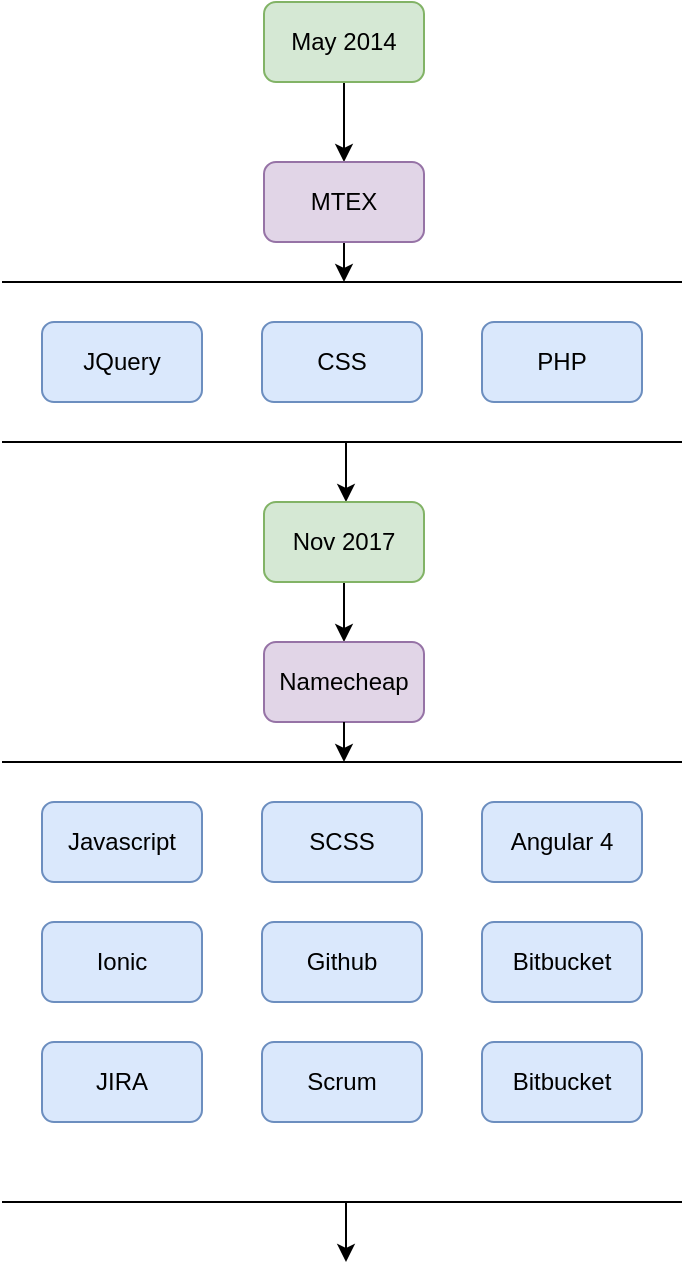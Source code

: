 <mxfile version="13.7.7" type="github">
  <diagram id="0FglJE-gf8vtT3oOQZ-4" name="Page-1">
    <mxGraphModel dx="652" dy="441" grid="1" gridSize="10" guides="1" tooltips="1" connect="1" arrows="1" fold="1" page="1" pageScale="1" pageWidth="850" pageHeight="1100" math="0" shadow="0">
      <root>
        <mxCell id="0" />
        <mxCell id="1" parent="0" />
        <mxCell id="JDqfd6o8wtK1HqEUDn-R-7" style="edgeStyle=orthogonalEdgeStyle;rounded=0;orthogonalLoop=1;jettySize=auto;html=1;exitX=0.5;exitY=1;exitDx=0;exitDy=0;" edge="1" parent="1">
          <mxGeometry relative="1" as="geometry">
            <mxPoint x="405" y="160" as="targetPoint" />
            <mxPoint x="405" y="140" as="sourcePoint" />
          </mxGeometry>
        </mxCell>
        <mxCell id="JDqfd6o8wtK1HqEUDn-R-11" value="" style="edgeStyle=orthogonalEdgeStyle;rounded=0;orthogonalLoop=1;jettySize=auto;html=1;" edge="1" parent="1" source="JDqfd6o8wtK1HqEUDn-R-1" target="JDqfd6o8wtK1HqEUDn-R-10">
          <mxGeometry relative="1" as="geometry" />
        </mxCell>
        <mxCell id="JDqfd6o8wtK1HqEUDn-R-1" value="May 2014" style="rounded=1;whiteSpace=wrap;html=1;fillColor=#d5e8d4;strokeColor=#82b366;" vertex="1" parent="1">
          <mxGeometry x="365" y="20" width="80" height="40" as="geometry" />
        </mxCell>
        <mxCell id="JDqfd6o8wtK1HqEUDn-R-2" value="JQuery" style="rounded=1;whiteSpace=wrap;html=1;fillColor=#dae8fc;strokeColor=#6c8ebf;" vertex="1" parent="1">
          <mxGeometry x="254" y="180" width="80" height="40" as="geometry" />
        </mxCell>
        <mxCell id="JDqfd6o8wtK1HqEUDn-R-3" value="" style="endArrow=none;html=1;" edge="1" parent="1">
          <mxGeometry width="50" height="50" relative="1" as="geometry">
            <mxPoint x="234" y="160" as="sourcePoint" />
            <mxPoint x="574" y="160" as="targetPoint" />
          </mxGeometry>
        </mxCell>
        <mxCell id="JDqfd6o8wtK1HqEUDn-R-4" value="CSS" style="rounded=1;whiteSpace=wrap;html=1;fillColor=#dae8fc;strokeColor=#6c8ebf;" vertex="1" parent="1">
          <mxGeometry x="364" y="180" width="80" height="40" as="geometry" />
        </mxCell>
        <mxCell id="JDqfd6o8wtK1HqEUDn-R-5" value="PHP" style="rounded=1;whiteSpace=wrap;html=1;fillColor=#dae8fc;strokeColor=#6c8ebf;" vertex="1" parent="1">
          <mxGeometry x="474" y="180" width="80" height="40" as="geometry" />
        </mxCell>
        <mxCell id="JDqfd6o8wtK1HqEUDn-R-8" value="" style="endArrow=none;html=1;" edge="1" parent="1">
          <mxGeometry width="50" height="50" relative="1" as="geometry">
            <mxPoint x="234" y="240" as="sourcePoint" />
            <mxPoint x="574" y="240" as="targetPoint" />
          </mxGeometry>
        </mxCell>
        <mxCell id="JDqfd6o8wtK1HqEUDn-R-9" style="edgeStyle=orthogonalEdgeStyle;rounded=0;orthogonalLoop=1;jettySize=auto;html=1;" edge="1" parent="1">
          <mxGeometry relative="1" as="geometry">
            <mxPoint x="406" y="270" as="targetPoint" />
            <mxPoint x="406" y="240" as="sourcePoint" />
          </mxGeometry>
        </mxCell>
        <mxCell id="JDqfd6o8wtK1HqEUDn-R-10" value="MTEX" style="rounded=1;whiteSpace=wrap;html=1;fillColor=#e1d5e7;strokeColor=#9673a6;" vertex="1" parent="1">
          <mxGeometry x="365" y="100" width="80" height="40" as="geometry" />
        </mxCell>
        <mxCell id="JDqfd6o8wtK1HqEUDn-R-14" value="" style="edgeStyle=orthogonalEdgeStyle;rounded=0;orthogonalLoop=1;jettySize=auto;html=1;" edge="1" parent="1" source="JDqfd6o8wtK1HqEUDn-R-12" target="JDqfd6o8wtK1HqEUDn-R-13">
          <mxGeometry relative="1" as="geometry" />
        </mxCell>
        <mxCell id="JDqfd6o8wtK1HqEUDn-R-12" value="Nov 2017" style="rounded=1;whiteSpace=wrap;html=1;fillColor=#d5e8d4;strokeColor=#82b366;" vertex="1" parent="1">
          <mxGeometry x="365" y="270" width="80" height="40" as="geometry" />
        </mxCell>
        <mxCell id="JDqfd6o8wtK1HqEUDn-R-13" value="Namecheap" style="rounded=1;whiteSpace=wrap;html=1;fillColor=#e1d5e7;strokeColor=#9673a6;" vertex="1" parent="1">
          <mxGeometry x="365" y="340" width="80" height="40" as="geometry" />
        </mxCell>
        <mxCell id="JDqfd6o8wtK1HqEUDn-R-15" style="edgeStyle=orthogonalEdgeStyle;rounded=0;orthogonalLoop=1;jettySize=auto;html=1;exitX=0.5;exitY=1;exitDx=0;exitDy=0;" edge="1" parent="1">
          <mxGeometry relative="1" as="geometry">
            <mxPoint x="405" y="400" as="targetPoint" />
            <mxPoint x="405" y="380" as="sourcePoint" />
          </mxGeometry>
        </mxCell>
        <mxCell id="JDqfd6o8wtK1HqEUDn-R-16" value="Javascript" style="rounded=1;whiteSpace=wrap;html=1;fillColor=#dae8fc;strokeColor=#6c8ebf;" vertex="1" parent="1">
          <mxGeometry x="254" y="420" width="80" height="40" as="geometry" />
        </mxCell>
        <mxCell id="JDqfd6o8wtK1HqEUDn-R-17" value="" style="endArrow=none;html=1;" edge="1" parent="1">
          <mxGeometry width="50" height="50" relative="1" as="geometry">
            <mxPoint x="234.0" y="400" as="sourcePoint" />
            <mxPoint x="574" y="400" as="targetPoint" />
          </mxGeometry>
        </mxCell>
        <mxCell id="JDqfd6o8wtK1HqEUDn-R-18" value="SCSS" style="rounded=1;whiteSpace=wrap;html=1;fillColor=#dae8fc;strokeColor=#6c8ebf;" vertex="1" parent="1">
          <mxGeometry x="364" y="420" width="80" height="40" as="geometry" />
        </mxCell>
        <mxCell id="JDqfd6o8wtK1HqEUDn-R-19" value="Angular 4" style="rounded=1;whiteSpace=wrap;html=1;fillColor=#dae8fc;strokeColor=#6c8ebf;" vertex="1" parent="1">
          <mxGeometry x="474" y="420" width="80" height="40" as="geometry" />
        </mxCell>
        <mxCell id="JDqfd6o8wtK1HqEUDn-R-20" value="" style="endArrow=none;html=1;" edge="1" parent="1">
          <mxGeometry width="50" height="50" relative="1" as="geometry">
            <mxPoint x="234.0" y="620" as="sourcePoint" />
            <mxPoint x="574" y="620" as="targetPoint" />
          </mxGeometry>
        </mxCell>
        <mxCell id="JDqfd6o8wtK1HqEUDn-R-21" style="edgeStyle=orthogonalEdgeStyle;rounded=0;orthogonalLoop=1;jettySize=auto;html=1;" edge="1" parent="1">
          <mxGeometry relative="1" as="geometry">
            <mxPoint x="406" y="650" as="targetPoint" />
            <mxPoint x="406" y="620" as="sourcePoint" />
          </mxGeometry>
        </mxCell>
        <mxCell id="JDqfd6o8wtK1HqEUDn-R-22" value="Ionic" style="rounded=1;whiteSpace=wrap;html=1;fillColor=#dae8fc;strokeColor=#6c8ebf;" vertex="1" parent="1">
          <mxGeometry x="254" y="480" width="80" height="40" as="geometry" />
        </mxCell>
        <mxCell id="JDqfd6o8wtK1HqEUDn-R-23" value="Github" style="rounded=1;whiteSpace=wrap;html=1;fillColor=#dae8fc;strokeColor=#6c8ebf;" vertex="1" parent="1">
          <mxGeometry x="364" y="480" width="80" height="40" as="geometry" />
        </mxCell>
        <mxCell id="JDqfd6o8wtK1HqEUDn-R-24" value="Bitbucket" style="rounded=1;whiteSpace=wrap;html=1;fillColor=#dae8fc;strokeColor=#6c8ebf;" vertex="1" parent="1">
          <mxGeometry x="474" y="480" width="80" height="40" as="geometry" />
        </mxCell>
        <mxCell id="JDqfd6o8wtK1HqEUDn-R-25" value="JIRA" style="rounded=1;whiteSpace=wrap;html=1;fillColor=#dae8fc;strokeColor=#6c8ebf;" vertex="1" parent="1">
          <mxGeometry x="254" y="540" width="80" height="40" as="geometry" />
        </mxCell>
        <mxCell id="JDqfd6o8wtK1HqEUDn-R-26" value="Scrum" style="rounded=1;whiteSpace=wrap;html=1;fillColor=#dae8fc;strokeColor=#6c8ebf;" vertex="1" parent="1">
          <mxGeometry x="364" y="540" width="80" height="40" as="geometry" />
        </mxCell>
        <mxCell id="JDqfd6o8wtK1HqEUDn-R-27" value="Bitbucket" style="rounded=1;whiteSpace=wrap;html=1;fillColor=#dae8fc;strokeColor=#6c8ebf;" vertex="1" parent="1">
          <mxGeometry x="474" y="540" width="80" height="40" as="geometry" />
        </mxCell>
      </root>
    </mxGraphModel>
  </diagram>
</mxfile>

